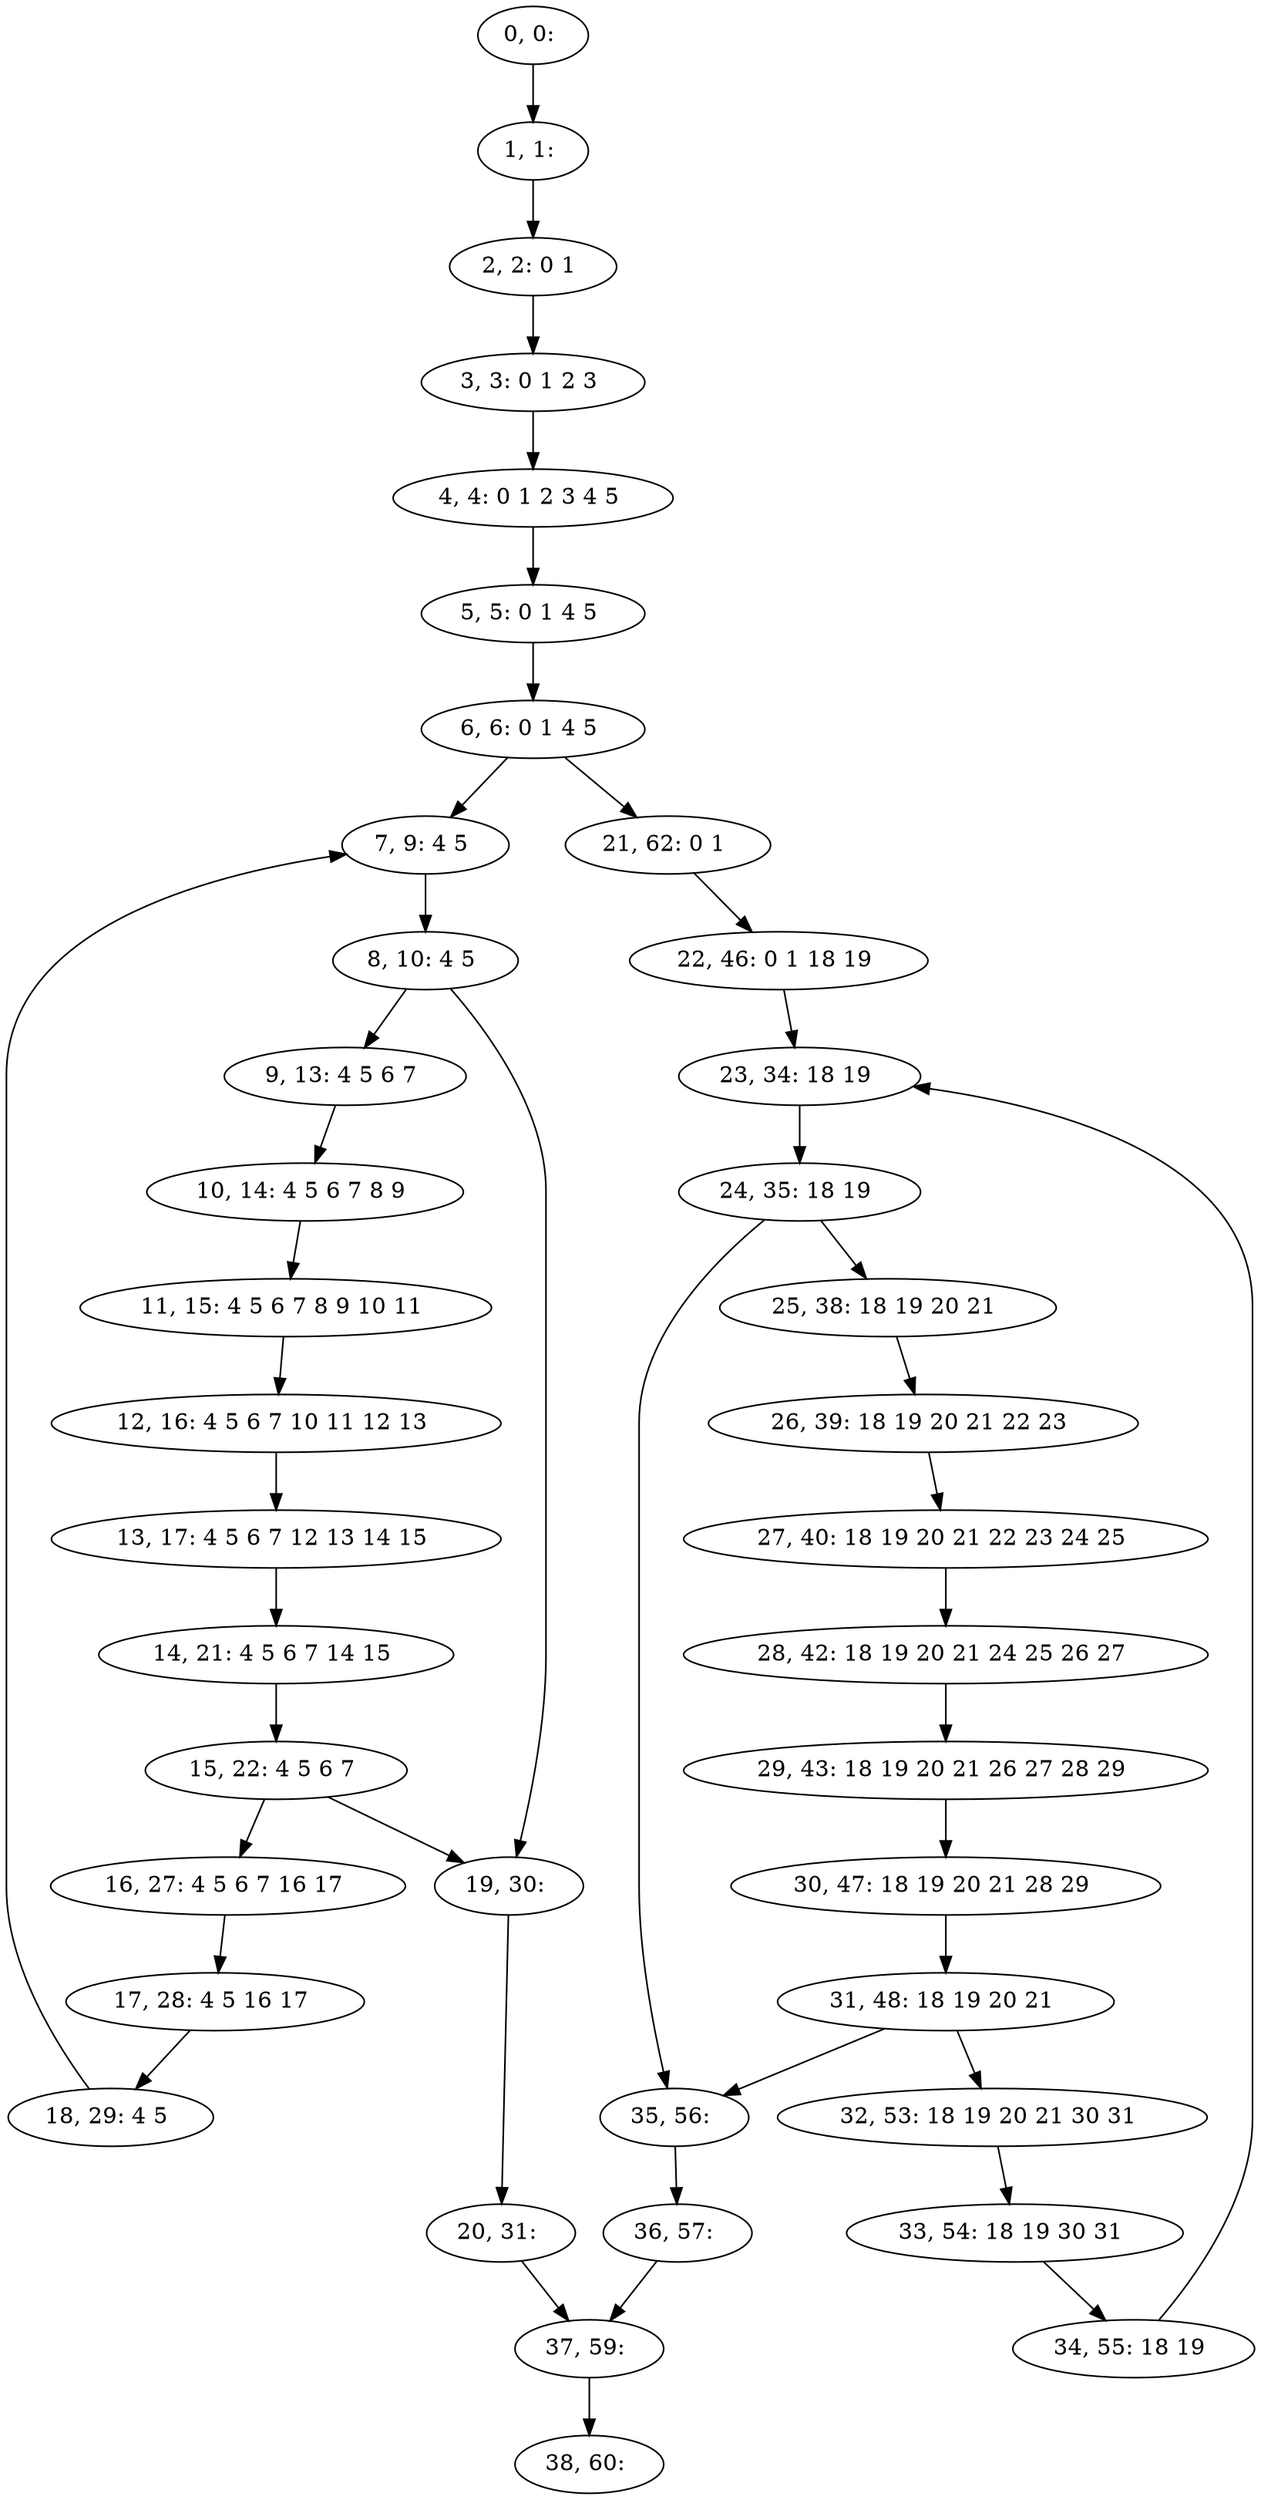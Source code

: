 digraph G {
0[label="0, 0: "];
1[label="1, 1: "];
2[label="2, 2: 0 1 "];
3[label="3, 3: 0 1 2 3 "];
4[label="4, 4: 0 1 2 3 4 5 "];
5[label="5, 5: 0 1 4 5 "];
6[label="6, 6: 0 1 4 5 "];
7[label="7, 9: 4 5 "];
8[label="8, 10: 4 5 "];
9[label="9, 13: 4 5 6 7 "];
10[label="10, 14: 4 5 6 7 8 9 "];
11[label="11, 15: 4 5 6 7 8 9 10 11 "];
12[label="12, 16: 4 5 6 7 10 11 12 13 "];
13[label="13, 17: 4 5 6 7 12 13 14 15 "];
14[label="14, 21: 4 5 6 7 14 15 "];
15[label="15, 22: 4 5 6 7 "];
16[label="16, 27: 4 5 6 7 16 17 "];
17[label="17, 28: 4 5 16 17 "];
18[label="18, 29: 4 5 "];
19[label="19, 30: "];
20[label="20, 31: "];
21[label="21, 62: 0 1 "];
22[label="22, 46: 0 1 18 19 "];
23[label="23, 34: 18 19 "];
24[label="24, 35: 18 19 "];
25[label="25, 38: 18 19 20 21 "];
26[label="26, 39: 18 19 20 21 22 23 "];
27[label="27, 40: 18 19 20 21 22 23 24 25 "];
28[label="28, 42: 18 19 20 21 24 25 26 27 "];
29[label="29, 43: 18 19 20 21 26 27 28 29 "];
30[label="30, 47: 18 19 20 21 28 29 "];
31[label="31, 48: 18 19 20 21 "];
32[label="32, 53: 18 19 20 21 30 31 "];
33[label="33, 54: 18 19 30 31 "];
34[label="34, 55: 18 19 "];
35[label="35, 56: "];
36[label="36, 57: "];
37[label="37, 59: "];
38[label="38, 60: "];
0->1 ;
1->2 ;
2->3 ;
3->4 ;
4->5 ;
5->6 ;
6->7 ;
6->21 ;
7->8 ;
8->9 ;
8->19 ;
9->10 ;
10->11 ;
11->12 ;
12->13 ;
13->14 ;
14->15 ;
15->16 ;
15->19 ;
16->17 ;
17->18 ;
18->7 ;
19->20 ;
20->37 ;
21->22 ;
22->23 ;
23->24 ;
24->25 ;
24->35 ;
25->26 ;
26->27 ;
27->28 ;
28->29 ;
29->30 ;
30->31 ;
31->32 ;
31->35 ;
32->33 ;
33->34 ;
34->23 ;
35->36 ;
36->37 ;
37->38 ;
}
